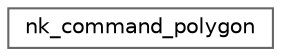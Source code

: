 digraph "类继承关系图"
{
 // LATEX_PDF_SIZE
  bgcolor="transparent";
  edge [fontname=Helvetica,fontsize=10,labelfontname=Helvetica,labelfontsize=10];
  node [fontname=Helvetica,fontsize=10,shape=box,height=0.2,width=0.4];
  rankdir="LR";
  Node0 [id="Node000000",label="nk_command_polygon",height=0.2,width=0.4,color="grey40", fillcolor="white", style="filled",URL="$structnk__command__polygon.html",tooltip=" "];
}
